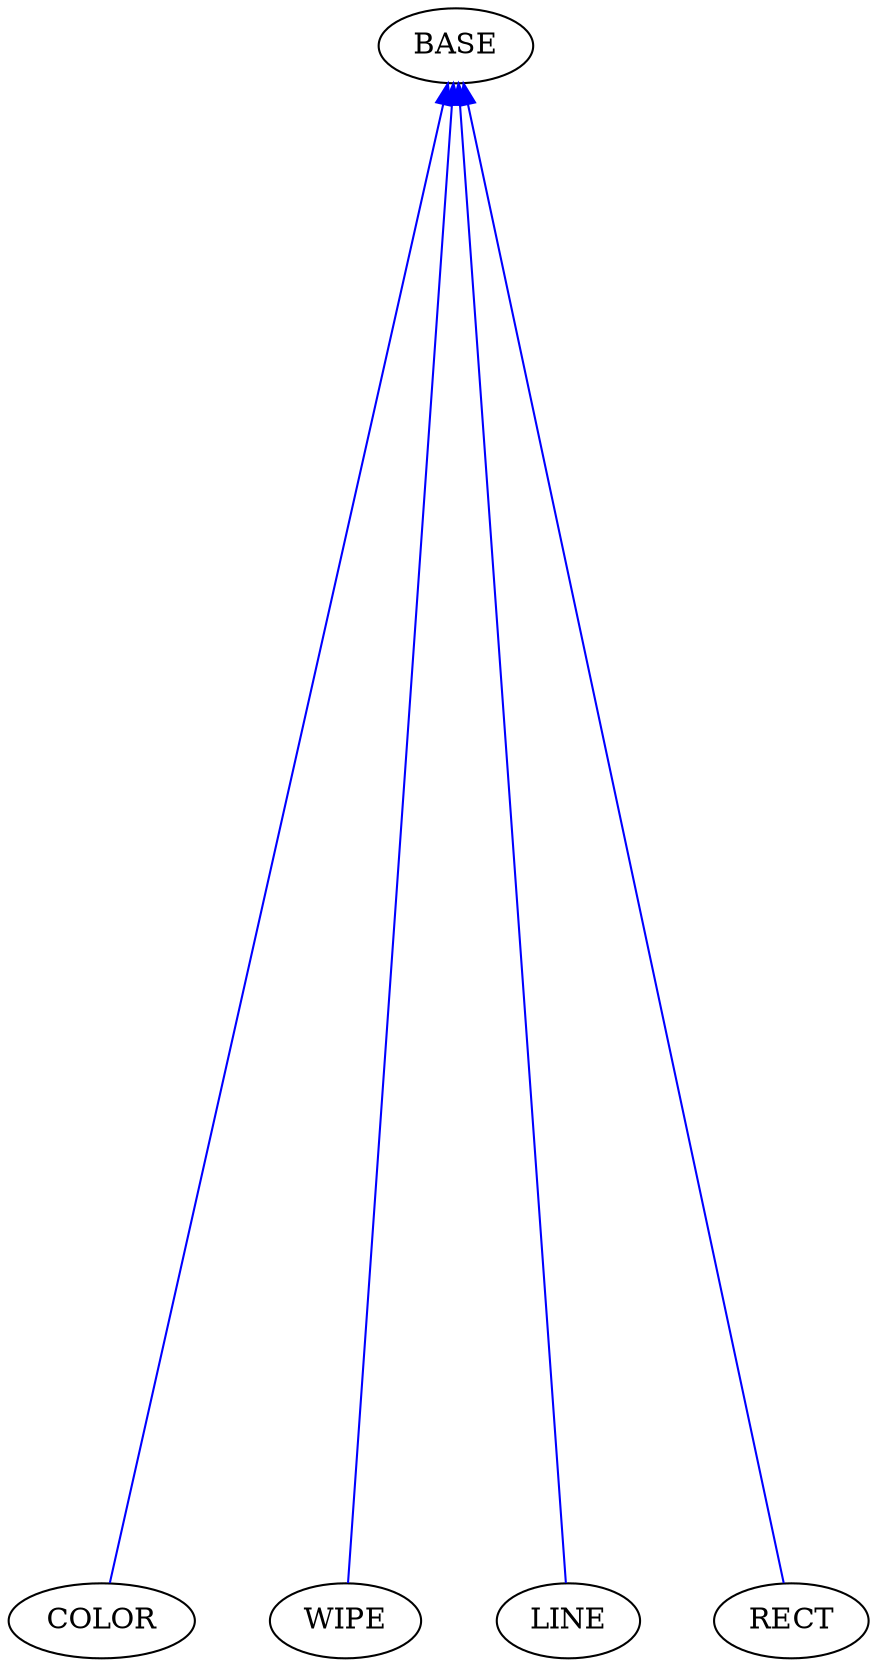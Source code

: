 digraph G {
    compound = true;
    rankdir = "BT";
    nodesep= 0.5;
    ranksep =  10;

// CO-OCCURENCE GROUPS

// IMPLICATION
//"A" -> "B" [lhead = cluster_0;color="blue"]
    "COLOR"
    -> "BASE"[color="blue"]
        "WIPE" -> "BASE"[color="blue"]
        "LINE" -> "BASE"[color="blue"]
        "RECT" -> "BASE"[color="blue"]

// MUTEX
//"A" ->! "C" [arrowhead=invdot;color="red";]
    }